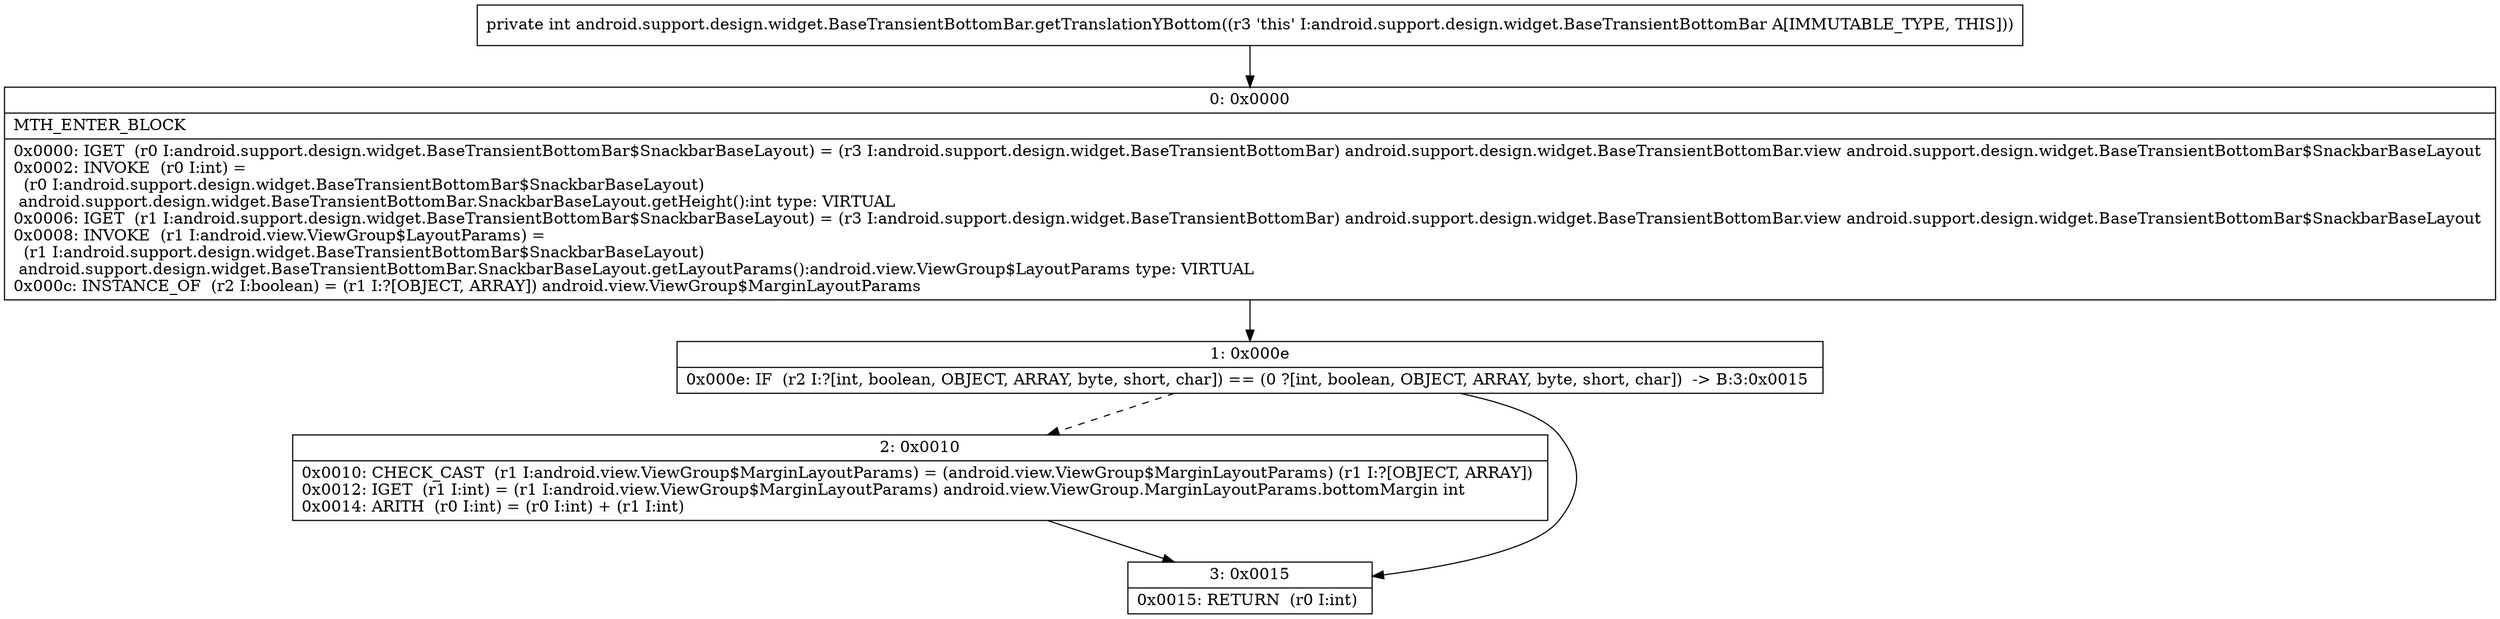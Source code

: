 digraph "CFG forandroid.support.design.widget.BaseTransientBottomBar.getTranslationYBottom()I" {
Node_0 [shape=record,label="{0\:\ 0x0000|MTH_ENTER_BLOCK\l|0x0000: IGET  (r0 I:android.support.design.widget.BaseTransientBottomBar$SnackbarBaseLayout) = (r3 I:android.support.design.widget.BaseTransientBottomBar) android.support.design.widget.BaseTransientBottomBar.view android.support.design.widget.BaseTransientBottomBar$SnackbarBaseLayout \l0x0002: INVOKE  (r0 I:int) = \l  (r0 I:android.support.design.widget.BaseTransientBottomBar$SnackbarBaseLayout)\l android.support.design.widget.BaseTransientBottomBar.SnackbarBaseLayout.getHeight():int type: VIRTUAL \l0x0006: IGET  (r1 I:android.support.design.widget.BaseTransientBottomBar$SnackbarBaseLayout) = (r3 I:android.support.design.widget.BaseTransientBottomBar) android.support.design.widget.BaseTransientBottomBar.view android.support.design.widget.BaseTransientBottomBar$SnackbarBaseLayout \l0x0008: INVOKE  (r1 I:android.view.ViewGroup$LayoutParams) = \l  (r1 I:android.support.design.widget.BaseTransientBottomBar$SnackbarBaseLayout)\l android.support.design.widget.BaseTransientBottomBar.SnackbarBaseLayout.getLayoutParams():android.view.ViewGroup$LayoutParams type: VIRTUAL \l0x000c: INSTANCE_OF  (r2 I:boolean) = (r1 I:?[OBJECT, ARRAY]) android.view.ViewGroup$MarginLayoutParams \l}"];
Node_1 [shape=record,label="{1\:\ 0x000e|0x000e: IF  (r2 I:?[int, boolean, OBJECT, ARRAY, byte, short, char]) == (0 ?[int, boolean, OBJECT, ARRAY, byte, short, char])  \-\> B:3:0x0015 \l}"];
Node_2 [shape=record,label="{2\:\ 0x0010|0x0010: CHECK_CAST  (r1 I:android.view.ViewGroup$MarginLayoutParams) = (android.view.ViewGroup$MarginLayoutParams) (r1 I:?[OBJECT, ARRAY]) \l0x0012: IGET  (r1 I:int) = (r1 I:android.view.ViewGroup$MarginLayoutParams) android.view.ViewGroup.MarginLayoutParams.bottomMargin int \l0x0014: ARITH  (r0 I:int) = (r0 I:int) + (r1 I:int) \l}"];
Node_3 [shape=record,label="{3\:\ 0x0015|0x0015: RETURN  (r0 I:int) \l}"];
MethodNode[shape=record,label="{private int android.support.design.widget.BaseTransientBottomBar.getTranslationYBottom((r3 'this' I:android.support.design.widget.BaseTransientBottomBar A[IMMUTABLE_TYPE, THIS])) }"];
MethodNode -> Node_0;
Node_0 -> Node_1;
Node_1 -> Node_2[style=dashed];
Node_1 -> Node_3;
Node_2 -> Node_3;
}

